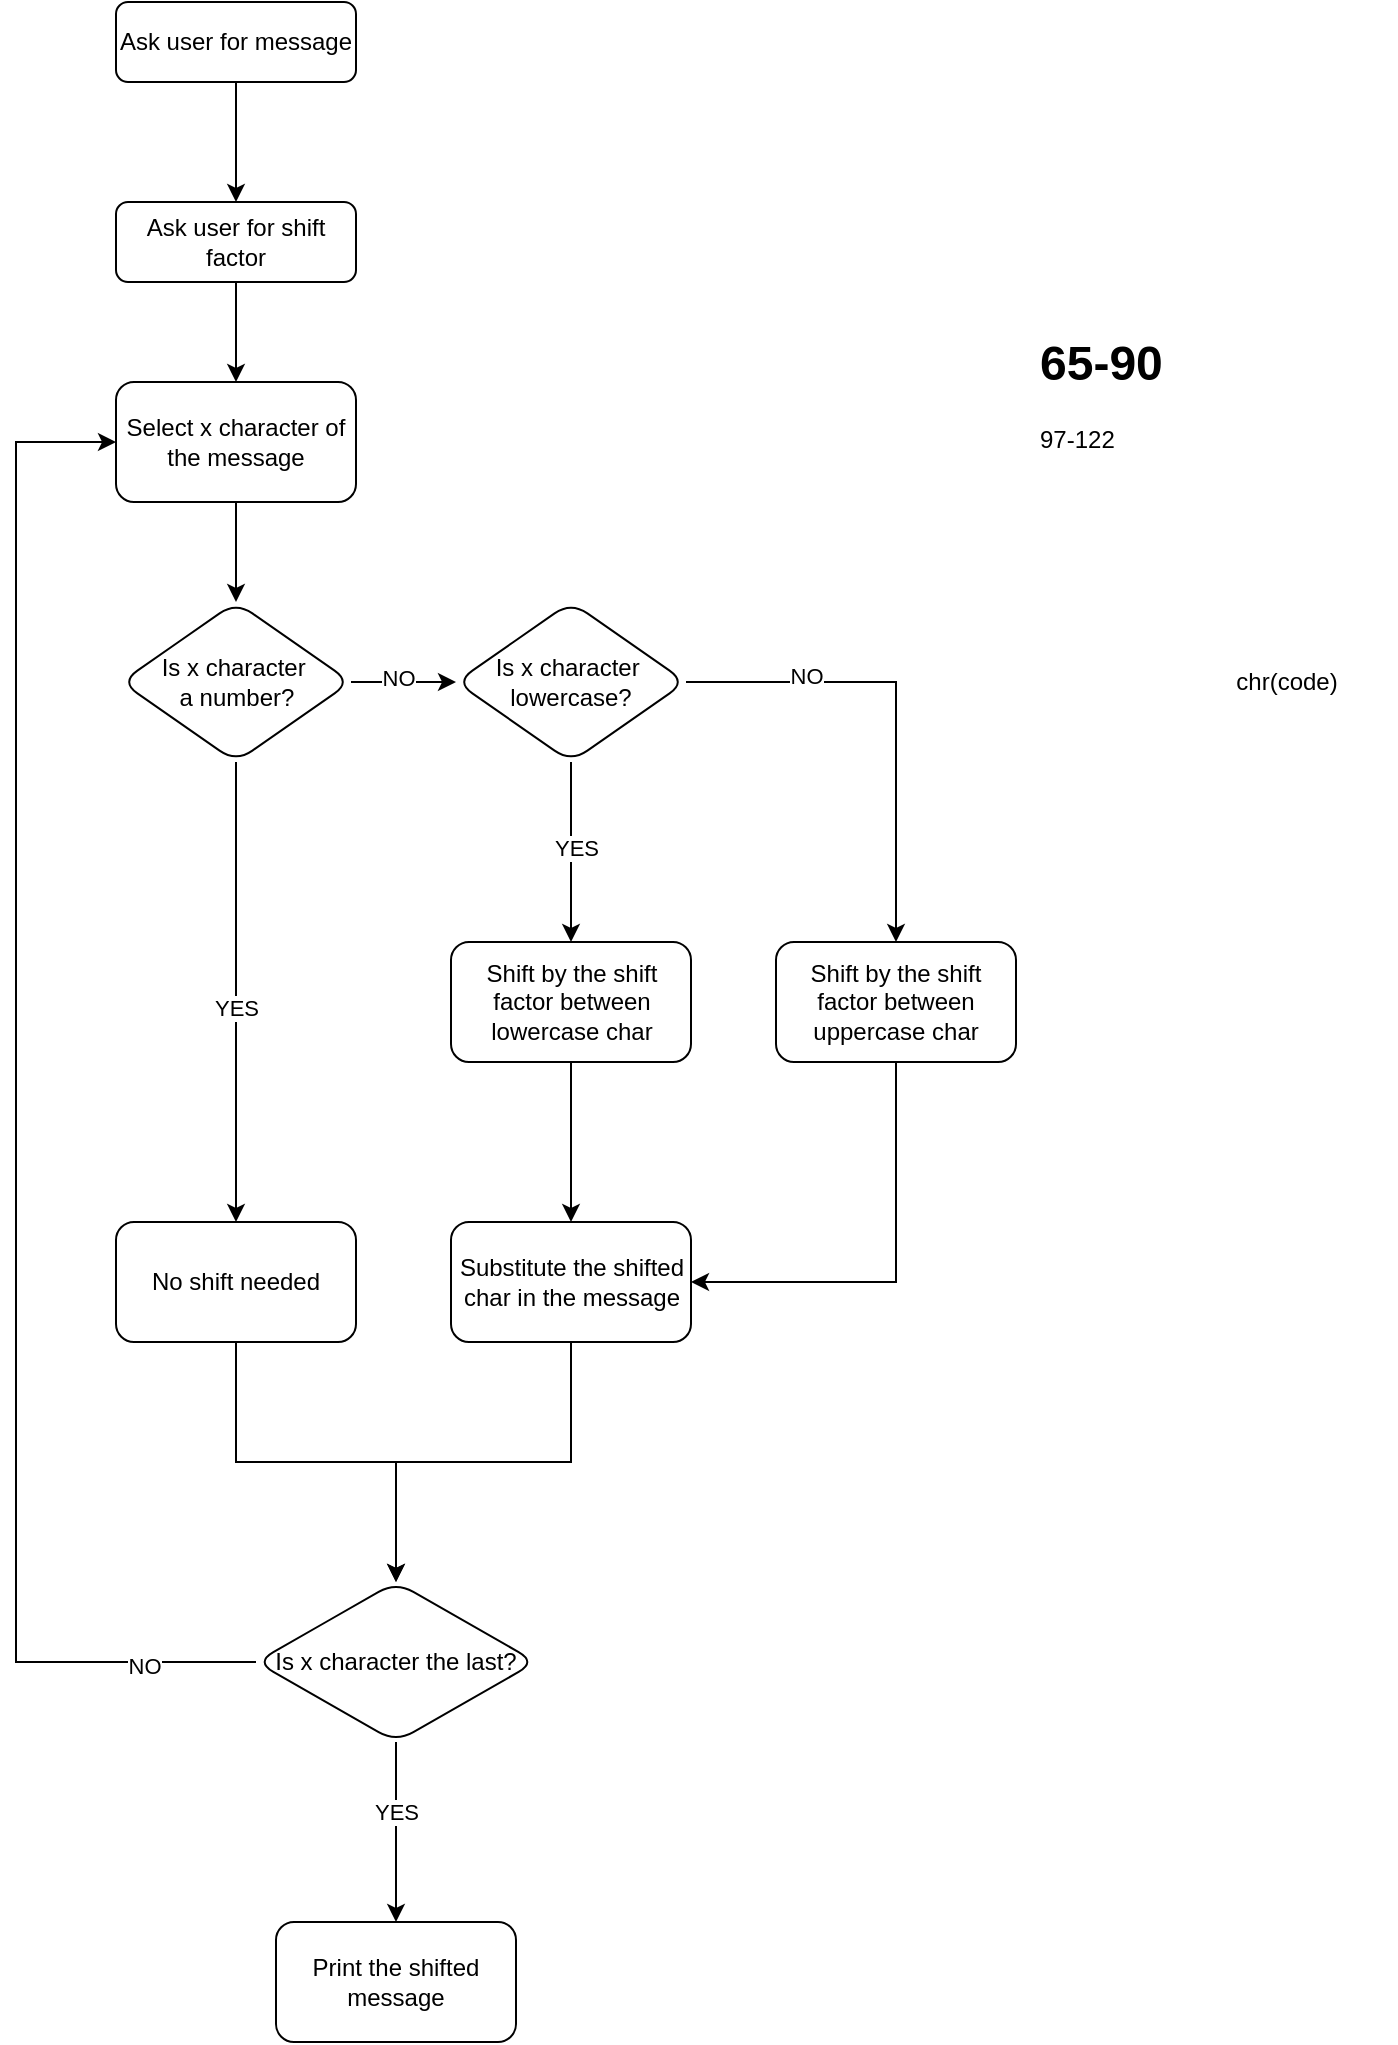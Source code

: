 <mxfile version="24.2.5" type="device">
  <diagram id="C5RBs43oDa-KdzZeNtuy" name="Page-1">
    <mxGraphModel dx="1120" dy="532" grid="1" gridSize="10" guides="1" tooltips="1" connect="1" arrows="1" fold="1" page="1" pageScale="1" pageWidth="827" pageHeight="1169" math="0" shadow="0">
      <root>
        <mxCell id="WIyWlLk6GJQsqaUBKTNV-0" />
        <mxCell id="WIyWlLk6GJQsqaUBKTNV-1" parent="WIyWlLk6GJQsqaUBKTNV-0" />
        <mxCell id="KrVlxrJm1vDvad6dHbnX-1" value="" style="edgeStyle=orthogonalEdgeStyle;rounded=0;orthogonalLoop=1;jettySize=auto;html=1;" edge="1" parent="WIyWlLk6GJQsqaUBKTNV-1" source="WIyWlLk6GJQsqaUBKTNV-3" target="KrVlxrJm1vDvad6dHbnX-0">
          <mxGeometry relative="1" as="geometry" />
        </mxCell>
        <mxCell id="WIyWlLk6GJQsqaUBKTNV-3" value="Ask user for message" style="rounded=1;whiteSpace=wrap;html=1;fontSize=12;glass=0;strokeWidth=1;shadow=0;" parent="WIyWlLk6GJQsqaUBKTNV-1" vertex="1">
          <mxGeometry x="160" y="20" width="120" height="40" as="geometry" />
        </mxCell>
        <mxCell id="KrVlxrJm1vDvad6dHbnX-3" value="" style="edgeStyle=orthogonalEdgeStyle;rounded=0;orthogonalLoop=1;jettySize=auto;html=1;" edge="1" parent="WIyWlLk6GJQsqaUBKTNV-1" source="KrVlxrJm1vDvad6dHbnX-0" target="KrVlxrJm1vDvad6dHbnX-2">
          <mxGeometry relative="1" as="geometry" />
        </mxCell>
        <mxCell id="KrVlxrJm1vDvad6dHbnX-0" value="Ask user for shift factor" style="rounded=1;whiteSpace=wrap;html=1;fontSize=12;glass=0;strokeWidth=1;shadow=0;" vertex="1" parent="WIyWlLk6GJQsqaUBKTNV-1">
          <mxGeometry x="160" y="120" width="120" height="40" as="geometry" />
        </mxCell>
        <mxCell id="KrVlxrJm1vDvad6dHbnX-13" value="" style="edgeStyle=orthogonalEdgeStyle;rounded=0;orthogonalLoop=1;jettySize=auto;html=1;" edge="1" parent="WIyWlLk6GJQsqaUBKTNV-1" source="KrVlxrJm1vDvad6dHbnX-2" target="KrVlxrJm1vDvad6dHbnX-12">
          <mxGeometry relative="1" as="geometry" />
        </mxCell>
        <mxCell id="KrVlxrJm1vDvad6dHbnX-2" value="Select x character of the message" style="whiteSpace=wrap;html=1;rounded=1;glass=0;strokeWidth=1;shadow=0;" vertex="1" parent="WIyWlLk6GJQsqaUBKTNV-1">
          <mxGeometry x="160" y="210" width="120" height="60" as="geometry" />
        </mxCell>
        <mxCell id="KrVlxrJm1vDvad6dHbnX-8" value="&lt;h1 style=&quot;margin-top: 0px;&quot;&gt;65-90&lt;/h1&gt;&lt;div&gt;97-122&lt;/div&gt;" style="text;html=1;whiteSpace=wrap;overflow=hidden;rounded=0;" vertex="1" parent="WIyWlLk6GJQsqaUBKTNV-1">
          <mxGeometry x="620" y="180" width="180" height="120" as="geometry" />
        </mxCell>
        <mxCell id="KrVlxrJm1vDvad6dHbnX-9" value="chr(code)" style="text;html=1;align=center;verticalAlign=middle;resizable=0;points=[];autosize=1;strokeColor=none;fillColor=none;" vertex="1" parent="WIyWlLk6GJQsqaUBKTNV-1">
          <mxGeometry x="710" y="345" width="70" height="30" as="geometry" />
        </mxCell>
        <mxCell id="KrVlxrJm1vDvad6dHbnX-15" value="" style="edgeStyle=orthogonalEdgeStyle;rounded=0;orthogonalLoop=1;jettySize=auto;html=1;" edge="1" parent="WIyWlLk6GJQsqaUBKTNV-1" source="KrVlxrJm1vDvad6dHbnX-12" target="KrVlxrJm1vDvad6dHbnX-14">
          <mxGeometry relative="1" as="geometry" />
        </mxCell>
        <mxCell id="KrVlxrJm1vDvad6dHbnX-16" value="YES" style="edgeLabel;html=1;align=center;verticalAlign=middle;resizable=0;points=[];" vertex="1" connectable="0" parent="KrVlxrJm1vDvad6dHbnX-15">
          <mxGeometry x="0.067" relative="1" as="geometry">
            <mxPoint as="offset" />
          </mxGeometry>
        </mxCell>
        <mxCell id="KrVlxrJm1vDvad6dHbnX-19" value="" style="edgeStyle=orthogonalEdgeStyle;rounded=0;orthogonalLoop=1;jettySize=auto;html=1;" edge="1" parent="WIyWlLk6GJQsqaUBKTNV-1" source="KrVlxrJm1vDvad6dHbnX-12" target="KrVlxrJm1vDvad6dHbnX-18">
          <mxGeometry relative="1" as="geometry" />
        </mxCell>
        <mxCell id="KrVlxrJm1vDvad6dHbnX-22" value="NO" style="edgeLabel;html=1;align=center;verticalAlign=middle;resizable=0;points=[];" vertex="1" connectable="0" parent="KrVlxrJm1vDvad6dHbnX-19">
          <mxGeometry x="-0.143" y="2" relative="1" as="geometry">
            <mxPoint x="1" as="offset" />
          </mxGeometry>
        </mxCell>
        <mxCell id="KrVlxrJm1vDvad6dHbnX-12" value="Is x character&amp;nbsp;&lt;div&gt;a number?&lt;/div&gt;" style="rhombus;whiteSpace=wrap;html=1;rounded=1;glass=0;strokeWidth=1;shadow=0;" vertex="1" parent="WIyWlLk6GJQsqaUBKTNV-1">
          <mxGeometry x="162.5" y="320" width="115" height="80" as="geometry" />
        </mxCell>
        <mxCell id="KrVlxrJm1vDvad6dHbnX-35" value="" style="edgeStyle=orthogonalEdgeStyle;rounded=0;orthogonalLoop=1;jettySize=auto;html=1;" edge="1" parent="WIyWlLk6GJQsqaUBKTNV-1" source="KrVlxrJm1vDvad6dHbnX-14" target="KrVlxrJm1vDvad6dHbnX-34">
          <mxGeometry relative="1" as="geometry" />
        </mxCell>
        <mxCell id="KrVlxrJm1vDvad6dHbnX-14" value="No shift needed" style="whiteSpace=wrap;html=1;rounded=1;glass=0;strokeWidth=1;shadow=0;" vertex="1" parent="WIyWlLk6GJQsqaUBKTNV-1">
          <mxGeometry x="160" y="630" width="120" height="60" as="geometry" />
        </mxCell>
        <mxCell id="KrVlxrJm1vDvad6dHbnX-25" value="" style="edgeStyle=orthogonalEdgeStyle;rounded=0;orthogonalLoop=1;jettySize=auto;html=1;" edge="1" parent="WIyWlLk6GJQsqaUBKTNV-1" source="KrVlxrJm1vDvad6dHbnX-18" target="KrVlxrJm1vDvad6dHbnX-24">
          <mxGeometry relative="1" as="geometry" />
        </mxCell>
        <mxCell id="KrVlxrJm1vDvad6dHbnX-26" value="YES" style="edgeLabel;html=1;align=center;verticalAlign=middle;resizable=0;points=[];" vertex="1" connectable="0" parent="KrVlxrJm1vDvad6dHbnX-25">
          <mxGeometry x="-0.044" y="2" relative="1" as="geometry">
            <mxPoint as="offset" />
          </mxGeometry>
        </mxCell>
        <mxCell id="KrVlxrJm1vDvad6dHbnX-28" value="" style="edgeStyle=orthogonalEdgeStyle;rounded=0;orthogonalLoop=1;jettySize=auto;html=1;" edge="1" parent="WIyWlLk6GJQsqaUBKTNV-1" source="KrVlxrJm1vDvad6dHbnX-18" target="KrVlxrJm1vDvad6dHbnX-27">
          <mxGeometry relative="1" as="geometry" />
        </mxCell>
        <mxCell id="KrVlxrJm1vDvad6dHbnX-29" value="NO" style="edgeLabel;html=1;align=center;verticalAlign=middle;resizable=0;points=[];" vertex="1" connectable="0" parent="KrVlxrJm1vDvad6dHbnX-28">
          <mxGeometry x="-0.489" y="3" relative="1" as="geometry">
            <mxPoint as="offset" />
          </mxGeometry>
        </mxCell>
        <mxCell id="KrVlxrJm1vDvad6dHbnX-18" value="Is x character&amp;nbsp;&lt;div&gt;lowercase?&lt;/div&gt;" style="rhombus;whiteSpace=wrap;html=1;rounded=1;glass=0;strokeWidth=1;shadow=0;" vertex="1" parent="WIyWlLk6GJQsqaUBKTNV-1">
          <mxGeometry x="330" y="320" width="115" height="80" as="geometry" />
        </mxCell>
        <mxCell id="KrVlxrJm1vDvad6dHbnX-31" value="" style="edgeStyle=orthogonalEdgeStyle;rounded=0;orthogonalLoop=1;jettySize=auto;html=1;" edge="1" parent="WIyWlLk6GJQsqaUBKTNV-1" source="KrVlxrJm1vDvad6dHbnX-24" target="KrVlxrJm1vDvad6dHbnX-30">
          <mxGeometry relative="1" as="geometry" />
        </mxCell>
        <mxCell id="KrVlxrJm1vDvad6dHbnX-24" value="Shift by the shift factor between lowercase char" style="whiteSpace=wrap;html=1;rounded=1;glass=0;strokeWidth=1;shadow=0;" vertex="1" parent="WIyWlLk6GJQsqaUBKTNV-1">
          <mxGeometry x="327.5" y="490" width="120" height="60" as="geometry" />
        </mxCell>
        <mxCell id="KrVlxrJm1vDvad6dHbnX-32" style="edgeStyle=orthogonalEdgeStyle;rounded=0;orthogonalLoop=1;jettySize=auto;html=1;exitX=0.5;exitY=1;exitDx=0;exitDy=0;entryX=1;entryY=0.5;entryDx=0;entryDy=0;" edge="1" parent="WIyWlLk6GJQsqaUBKTNV-1" source="KrVlxrJm1vDvad6dHbnX-27" target="KrVlxrJm1vDvad6dHbnX-30">
          <mxGeometry relative="1" as="geometry" />
        </mxCell>
        <mxCell id="KrVlxrJm1vDvad6dHbnX-27" value="Shift by the shift factor between uppercase char" style="whiteSpace=wrap;html=1;rounded=1;glass=0;strokeWidth=1;shadow=0;" vertex="1" parent="WIyWlLk6GJQsqaUBKTNV-1">
          <mxGeometry x="490" y="490" width="120" height="60" as="geometry" />
        </mxCell>
        <mxCell id="KrVlxrJm1vDvad6dHbnX-36" style="edgeStyle=orthogonalEdgeStyle;rounded=0;orthogonalLoop=1;jettySize=auto;html=1;exitX=0.5;exitY=1;exitDx=0;exitDy=0;entryX=0.5;entryY=0;entryDx=0;entryDy=0;" edge="1" parent="WIyWlLk6GJQsqaUBKTNV-1" source="KrVlxrJm1vDvad6dHbnX-30" target="KrVlxrJm1vDvad6dHbnX-34">
          <mxGeometry relative="1" as="geometry" />
        </mxCell>
        <mxCell id="KrVlxrJm1vDvad6dHbnX-30" value="Substitute the shifted char in the message" style="whiteSpace=wrap;html=1;rounded=1;glass=0;strokeWidth=1;shadow=0;" vertex="1" parent="WIyWlLk6GJQsqaUBKTNV-1">
          <mxGeometry x="327.5" y="630" width="120" height="60" as="geometry" />
        </mxCell>
        <mxCell id="KrVlxrJm1vDvad6dHbnX-37" style="edgeStyle=orthogonalEdgeStyle;rounded=0;orthogonalLoop=1;jettySize=auto;html=1;exitX=0;exitY=0.5;exitDx=0;exitDy=0;entryX=0;entryY=0.5;entryDx=0;entryDy=0;" edge="1" parent="WIyWlLk6GJQsqaUBKTNV-1" source="KrVlxrJm1vDvad6dHbnX-34" target="KrVlxrJm1vDvad6dHbnX-2">
          <mxGeometry relative="1" as="geometry">
            <Array as="points">
              <mxPoint x="110" y="850" />
              <mxPoint x="110" y="240" />
            </Array>
          </mxGeometry>
        </mxCell>
        <mxCell id="KrVlxrJm1vDvad6dHbnX-40" value="NO" style="edgeLabel;html=1;align=center;verticalAlign=middle;resizable=0;points=[];" vertex="1" connectable="0" parent="KrVlxrJm1vDvad6dHbnX-37">
          <mxGeometry x="-0.856" y="2" relative="1" as="geometry">
            <mxPoint as="offset" />
          </mxGeometry>
        </mxCell>
        <mxCell id="KrVlxrJm1vDvad6dHbnX-42" value="" style="edgeStyle=orthogonalEdgeStyle;rounded=0;orthogonalLoop=1;jettySize=auto;html=1;" edge="1" parent="WIyWlLk6GJQsqaUBKTNV-1" source="KrVlxrJm1vDvad6dHbnX-34" target="KrVlxrJm1vDvad6dHbnX-41">
          <mxGeometry relative="1" as="geometry" />
        </mxCell>
        <mxCell id="KrVlxrJm1vDvad6dHbnX-43" value="YES" style="edgeLabel;html=1;align=center;verticalAlign=middle;resizable=0;points=[];" vertex="1" connectable="0" parent="KrVlxrJm1vDvad6dHbnX-42">
          <mxGeometry x="-0.222" relative="1" as="geometry">
            <mxPoint as="offset" />
          </mxGeometry>
        </mxCell>
        <mxCell id="KrVlxrJm1vDvad6dHbnX-34" value="Is x character the last?" style="rhombus;whiteSpace=wrap;html=1;rounded=1;glass=0;strokeWidth=1;shadow=0;" vertex="1" parent="WIyWlLk6GJQsqaUBKTNV-1">
          <mxGeometry x="230" y="810" width="140" height="80" as="geometry" />
        </mxCell>
        <mxCell id="KrVlxrJm1vDvad6dHbnX-41" value="Print the shifted message" style="whiteSpace=wrap;html=1;rounded=1;glass=0;strokeWidth=1;shadow=0;" vertex="1" parent="WIyWlLk6GJQsqaUBKTNV-1">
          <mxGeometry x="240" y="980" width="120" height="60" as="geometry" />
        </mxCell>
      </root>
    </mxGraphModel>
  </diagram>
</mxfile>
